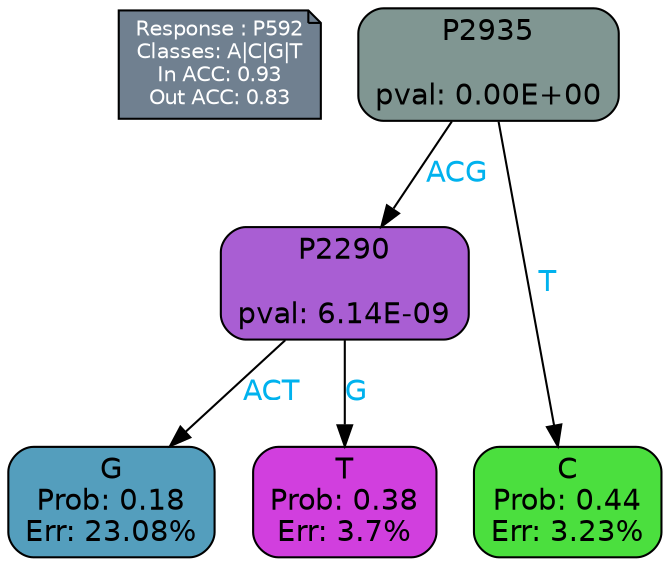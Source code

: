 digraph Tree {
node [shape=box, style="filled, rounded", color="black", fontname=helvetica] ;
graph [ranksep=equally, splines=polylines, bgcolor=transparent, dpi=600] ;
edge [fontname=helvetica] ;
LEGEND [label="Response : P592
Classes: A|C|G|T
In ACC: 0.93
Out ACC: 0.83
",shape=note,align=left,style=filled,fillcolor="slategray",fontcolor="white",fontsize=10];1 [label="P2935

pval: 0.00E+00", fillcolor="#809692"] ;
2 [label="P2290

pval: 6.14E-09", fillcolor="#a95ed3"] ;
3 [label="G
Prob: 0.18
Err: 23.08%", fillcolor="#549ebd"] ;
4 [label="T
Prob: 0.38
Err: 3.7%", fillcolor="#d13fde"] ;
5 [label="C
Prob: 0.44
Err: 3.23%", fillcolor="#4bdf3e"] ;
1 -> 2 [label="ACG",fontcolor=deepskyblue2] ;
1 -> 5 [label="T",fontcolor=deepskyblue2] ;
2 -> 3 [label="ACT",fontcolor=deepskyblue2] ;
2 -> 4 [label="G",fontcolor=deepskyblue2] ;
{rank = same; 3;4;5;}{rank = same; LEGEND;1;}}